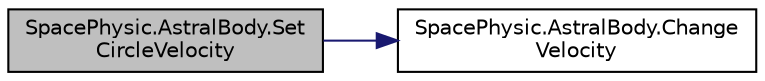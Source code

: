 digraph "SpacePhysic.AstralBody.SetCircleVelocity"
{
 // INTERACTIVE_SVG=YES
 // LATEX_PDF_SIZE
  edge [fontname="Helvetica",fontsize="10",labelfontname="Helvetica",labelfontsize="10"];
  node [fontname="Helvetica",fontsize="10",shape=record];
  rankdir="LR";
  Node1 [label="SpacePhysic.AstralBody.Set\lCircleVelocity",height=0.2,width=0.4,color="black", fillcolor="grey75", style="filled", fontcolor="black",tooltip="设置环绕速度"];
  Node1 -> Node2 [color="midnightblue",fontsize="10",style="solid",fontname="Helvetica"];
  Node2 [label="SpacePhysic.AstralBody.Change\lVelocity",height=0.2,width=0.4,color="black", fillcolor="white", style="filled",URL="$class_space_physic_1_1_astral_body.html#a8c43caafe4f528c08feb450cba3c5cd7",tooltip="调整星球速度"];
}
